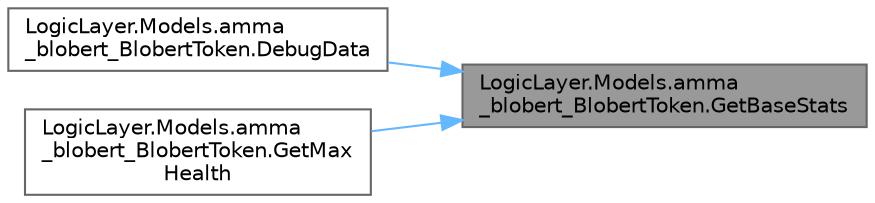 digraph "LogicLayer.Models.amma_blobert_BlobertToken.GetBaseStats"
{
 // LATEX_PDF_SIZE
  bgcolor="transparent";
  edge [fontname=Helvetica,fontsize=10,labelfontname=Helvetica,labelfontsize=10];
  node [fontname=Helvetica,fontsize=10,shape=box,height=0.2,width=0.4];
  rankdir="RL";
  Node1 [id="Node000001",label="LogicLayer.Models.amma\l_blobert_BlobertToken.GetBaseStats",height=0.2,width=0.4,color="gray40", fillcolor="grey60", style="filled", fontcolor="black",tooltip="Retrieves the base stats of the Blobert."];
  Node1 -> Node2 [id="edge1_Node000001_Node000002",dir="back",color="steelblue1",style="solid",tooltip=" "];
  Node2 [id="Node000002",label="LogicLayer.Models.amma\l_blobert_BlobertToken.DebugData",height=0.2,width=0.4,color="grey40", fillcolor="white", style="filled",URL="$class_logic_layer_1_1_models_1_1amma__blobert___blobert_token.html#abb87e19a003656cb5784e62ecf112f54",tooltip="Function to return a string of debug data based on the class. Nice way to compile everything together..."];
  Node1 -> Node3 [id="edge2_Node000001_Node000003",dir="back",color="steelblue1",style="solid",tooltip=" "];
  Node3 [id="Node000003",label="LogicLayer.Models.amma\l_blobert_BlobertToken.GetMax\lHealth",height=0.2,width=0.4,color="grey40", fillcolor="white", style="filled",URL="$class_logic_layer_1_1_models_1_1amma__blobert___blobert_token.html#a2a010c6cf04e32bb6e5a74d113010fdf",tooltip="Retrieves the maximum health of the Blobert based on the stats."];
}
